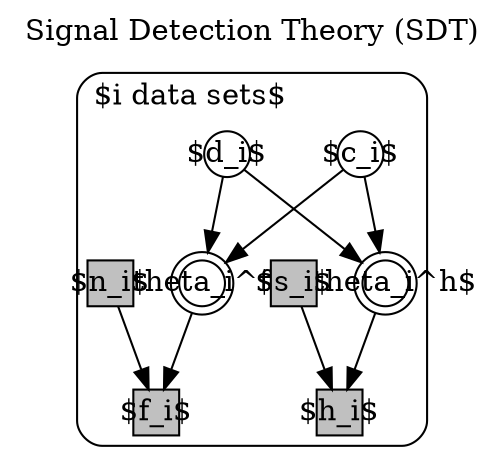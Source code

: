 digraph G {rankdir=TB; compound=true; newrank=true; labelloc="t";           label="Signal Detection Theory (SDT)";           /* general properties*/           node [margin=0, fixedsize=true, shape=plaintext,                 height=0.3, width=0.3, lblstyle="font=\small"];           /* links */           c -> theta_h;           c -> theta_f;           d -> theta_h;           d -> theta_f;           theta_f -> f;           theta_h -> h;           s -> h;           n -> f;           subgraph cluster0 {               margin = 5; labeljust=l; lblstyle="font=\small";               style = rounded;               label = "$i data sets$";               c;               d;               s;               n;               h;               f;               theta_f;               theta_h;           }           /* nodes */           c [label = "$c_i$", shape = circle];           d [label = "$d_i$", shape = circle];           s [label = "$s_i$", fillcolor = gray, style = filled, shape = square];           n [label = "$n_i$", fillcolor = gray, style = filled, shape = square];           h [label = "$h_i$", fillcolor = gray, style = filled, shape = square];           f [label = "$f_i$", fillcolor = gray, style = filled, shape = square];           theta_f [label = "$theta_i^f$", shape = circle, peripheries = 2];           theta_h [label = "$theta_i^h$", shape = circle, peripheries = 2];           }
